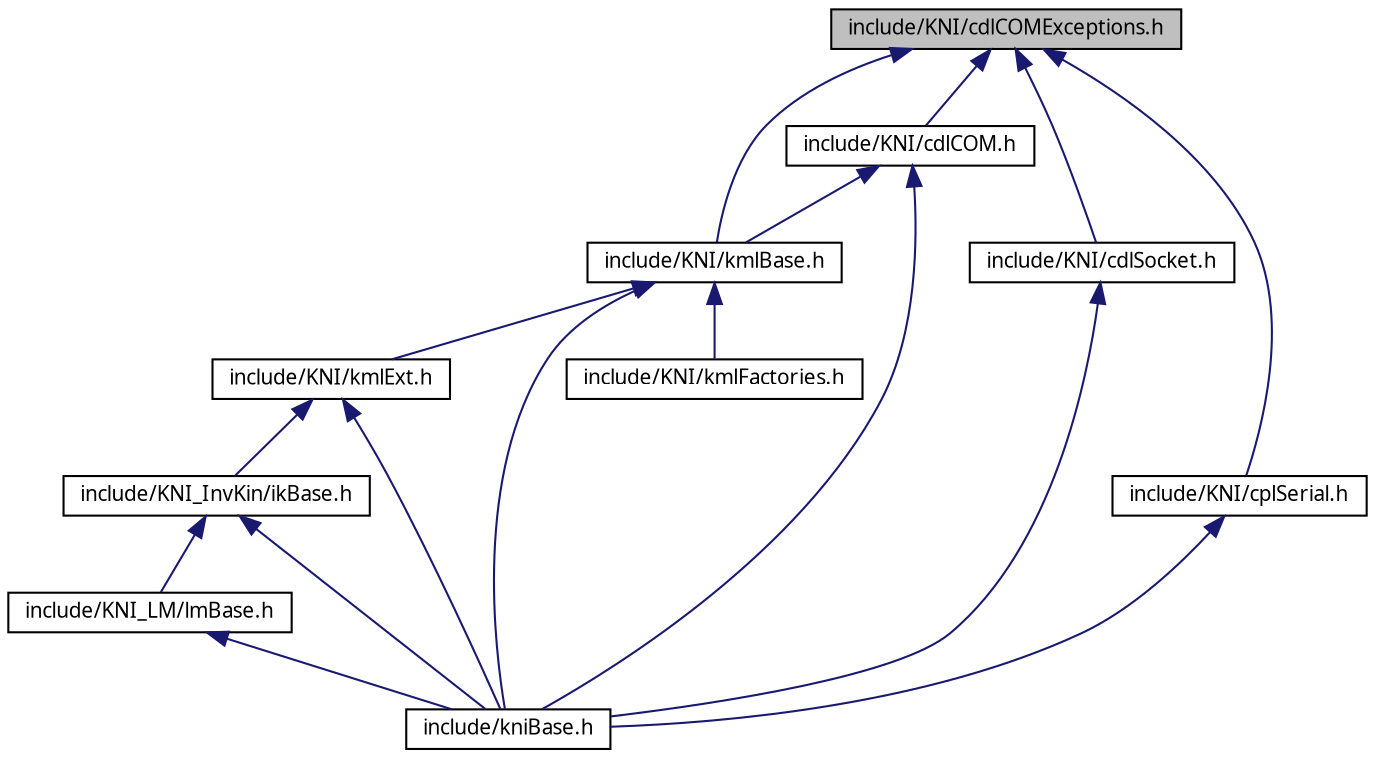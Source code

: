 digraph G
{
  edge [fontname="FreeSans.ttf",fontsize=10,labelfontname="FreeSans.ttf",labelfontsize=10];
  node [fontname="FreeSans.ttf",fontsize=10,shape=record];
  Node1 [label="include/KNI/cdlCOMExceptions.h",height=0.2,width=0.4,color="black", fillcolor="grey75", style="filled" fontcolor="black"];
  Node1 -> Node2 [dir=back,color="midnightblue",fontsize=10,style="solid",fontname="FreeSans.ttf"];
  Node2 [label="include/KNI/cdlCOM.h",height=0.2,width=0.4,color="black", fillcolor="white", style="filled",URL="$cdlCOM_8h.html"];
  Node2 -> Node3 [dir=back,color="midnightblue",fontsize=10,style="solid",fontname="FreeSans.ttf"];
  Node3 [label="include/KNI/kmlBase.h",height=0.2,width=0.4,color="black", fillcolor="white", style="filled",URL="$kmlBase_8h.html"];
  Node3 -> Node4 [dir=back,color="midnightblue",fontsize=10,style="solid",fontname="FreeSans.ttf"];
  Node4 [label="include/KNI/kmlExt.h",height=0.2,width=0.4,color="black", fillcolor="white", style="filled",URL="$kmlExt_8h.html"];
  Node4 -> Node5 [dir=back,color="midnightblue",fontsize=10,style="solid",fontname="FreeSans.ttf"];
  Node5 [label="include/KNI_InvKin/ikBase.h",height=0.2,width=0.4,color="black", fillcolor="white", style="filled",URL="$ikBase_8h.html"];
  Node5 -> Node6 [dir=back,color="midnightblue",fontsize=10,style="solid",fontname="FreeSans.ttf"];
  Node6 [label="include/KNI_LM/lmBase.h",height=0.2,width=0.4,color="black", fillcolor="white", style="filled",URL="$lmBase_8h.html"];
  Node6 -> Node7 [dir=back,color="midnightblue",fontsize=10,style="solid",fontname="FreeSans.ttf"];
  Node7 [label="include/kniBase.h",height=0.2,width=0.4,color="black", fillcolor="white", style="filled",URL="$kniBase_8h.html"];
  Node5 -> Node7 [dir=back,color="midnightblue",fontsize=10,style="solid",fontname="FreeSans.ttf"];
  Node4 -> Node7 [dir=back,color="midnightblue",fontsize=10,style="solid",fontname="FreeSans.ttf"];
  Node3 -> Node8 [dir=back,color="midnightblue",fontsize=10,style="solid",fontname="FreeSans.ttf"];
  Node8 [label="include/KNI/kmlFactories.h",height=0.2,width=0.4,color="black", fillcolor="white", style="filled",URL="$kmlFactories_8h.html"];
  Node3 -> Node7 [dir=back,color="midnightblue",fontsize=10,style="solid",fontname="FreeSans.ttf"];
  Node2 -> Node7 [dir=back,color="midnightblue",fontsize=10,style="solid",fontname="FreeSans.ttf"];
  Node1 -> Node9 [dir=back,color="midnightblue",fontsize=10,style="solid",fontname="FreeSans.ttf"];
  Node9 [label="include/KNI/cdlSocket.h",height=0.2,width=0.4,color="black", fillcolor="white", style="filled",URL="$cdlSocket_8h.html"];
  Node9 -> Node7 [dir=back,color="midnightblue",fontsize=10,style="solid",fontname="FreeSans.ttf"];
  Node1 -> Node10 [dir=back,color="midnightblue",fontsize=10,style="solid",fontname="FreeSans.ttf"];
  Node10 [label="include/KNI/cplSerial.h",height=0.2,width=0.4,color="black", fillcolor="white", style="filled",URL="$cplSerial_8h.html"];
  Node10 -> Node7 [dir=back,color="midnightblue",fontsize=10,style="solid",fontname="FreeSans.ttf"];
  Node1 -> Node3 [dir=back,color="midnightblue",fontsize=10,style="solid",fontname="FreeSans.ttf"];
}
